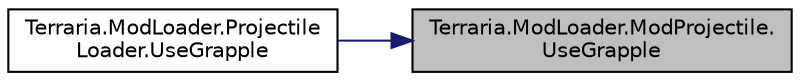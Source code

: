 digraph "Terraria.ModLoader.ModProjectile.UseGrapple"
{
 // LATEX_PDF_SIZE
  edge [fontname="Helvetica",fontsize="10",labelfontname="Helvetica",labelfontsize="10"];
  node [fontname="Helvetica",fontsize="10",shape=record];
  rankdir="RL";
  Node1 [label="Terraria.ModLoader.ModProjectile.\lUseGrapple",height=0.2,width=0.4,color="black", fillcolor="grey75", style="filled", fontcolor="black",tooltip="This code is called whenever the player uses a grappling hook that shoots this type of projectile...."];
  Node1 -> Node2 [dir="back",color="midnightblue",fontsize="10",style="solid",fontname="Helvetica"];
  Node2 [label="Terraria.ModLoader.Projectile\lLoader.UseGrapple",height=0.2,width=0.4,color="black", fillcolor="white", style="filled",URL="$class_terraria_1_1_mod_loader_1_1_projectile_loader.html#aa73d4092eb24c3cdff33622fc547b5bb",tooltip=" "];
}
